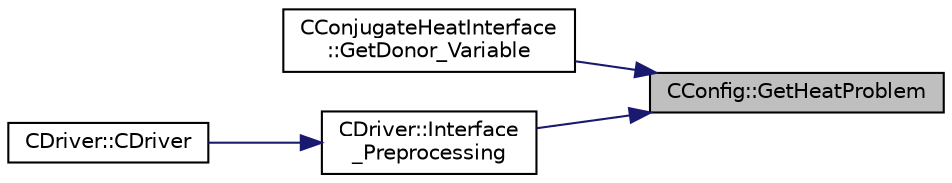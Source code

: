 digraph "CConfig::GetHeatProblem"
{
 // LATEX_PDF_SIZE
  edge [fontname="Helvetica",fontsize="10",labelfontname="Helvetica",labelfontsize="10"];
  node [fontname="Helvetica",fontsize="10",shape=record];
  rankdir="RL";
  Node1 [label="CConfig::GetHeatProblem",height=0.2,width=0.4,color="black", fillcolor="grey75", style="filled", fontcolor="black",tooltip="Return true if a heat solver is in use."];
  Node1 -> Node2 [dir="back",color="midnightblue",fontsize="10",style="solid",fontname="Helvetica"];
  Node2 [label="CConjugateHeatInterface\l::GetDonor_Variable",height=0.2,width=0.4,color="black", fillcolor="white", style="filled",URL="$classCConjugateHeatInterface.html#a11264c7dda7df147258e1ee89b315ea8",tooltip="Retrieve the variable that will be sent from donor mesh to target mesh."];
  Node1 -> Node3 [dir="back",color="midnightblue",fontsize="10",style="solid",fontname="Helvetica"];
  Node3 [label="CDriver::Interface\l_Preprocessing",height=0.2,width=0.4,color="black", fillcolor="white", style="filled",URL="$classCDriver.html#a74138756d98d4539f255997dbfbf378f",tooltip="Definition and allocation of all interface classes."];
  Node3 -> Node4 [dir="back",color="midnightblue",fontsize="10",style="solid",fontname="Helvetica"];
  Node4 [label="CDriver::CDriver",height=0.2,width=0.4,color="black", fillcolor="white", style="filled",URL="$classCDriver.html#a3fca4a013a6efa9bbb38fe78a86b5f3d",tooltip="Constructor of the class."];
}
